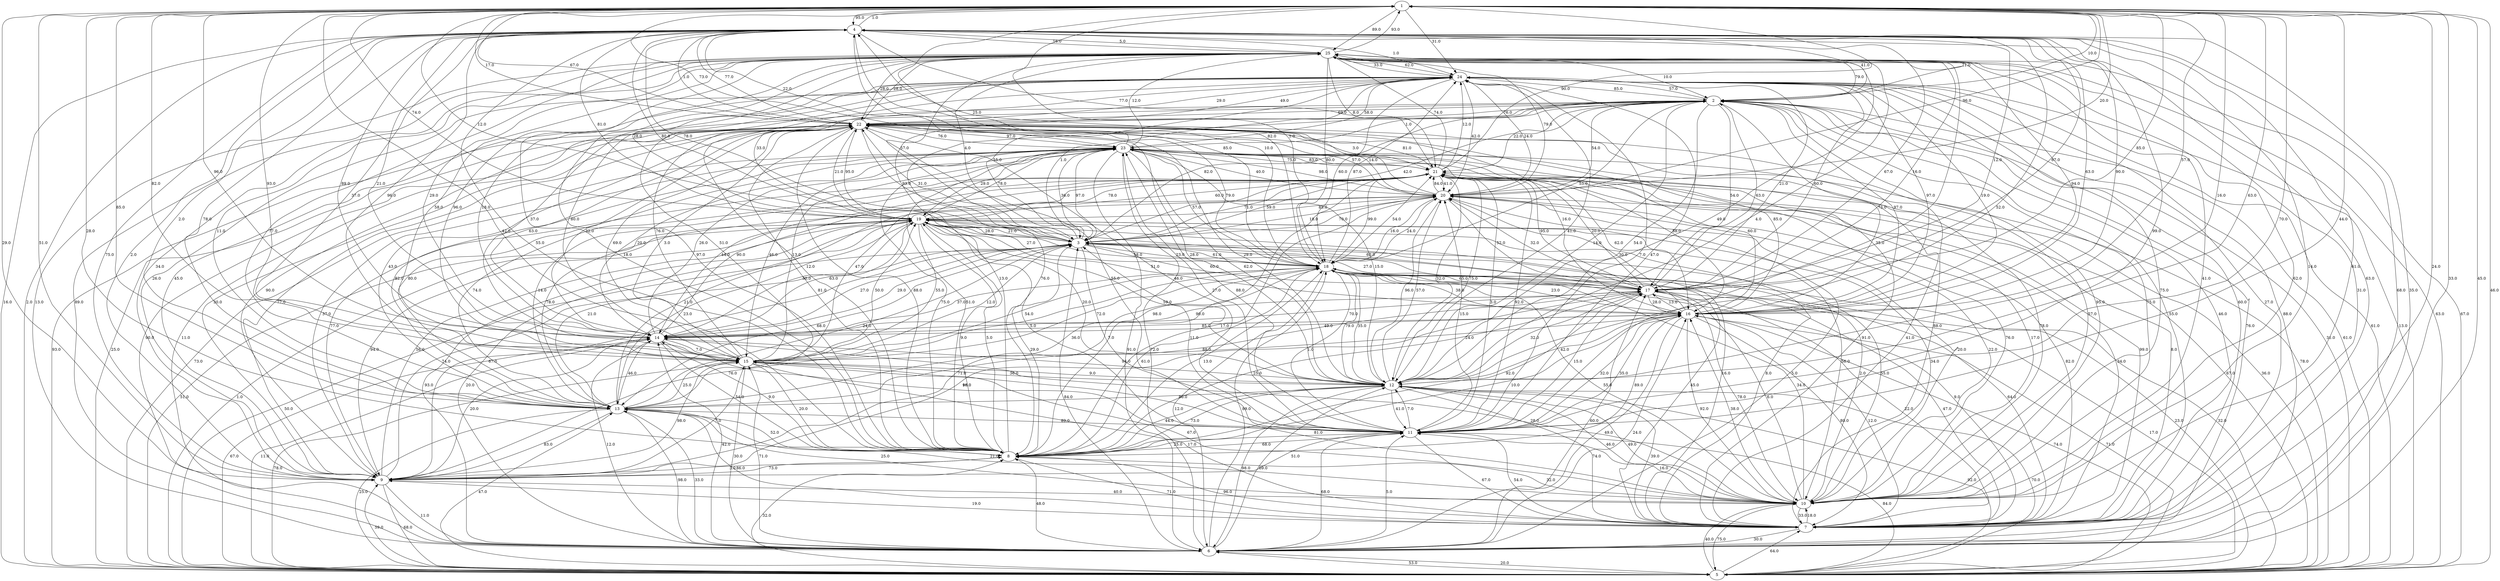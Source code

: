 strict digraph G {
  1 [ label="1" ];
  2 [ label="2" ];
  3 [ label="3" ];
  4 [ label="4" ];
  5 [ label="5" ];
  6 [ label="6" ];
  7 [ label="7" ];
  8 [ label="8" ];
  9 [ label="9" ];
  10 [ label="10" ];
  11 [ label="11" ];
  12 [ label="12" ];
  13 [ label="13" ];
  14 [ label="14" ];
  15 [ label="15" ];
  16 [ label="16" ];
  17 [ label="17" ];
  18 [ label="18" ];
  19 [ label="19" ];
  20 [ label="20" ];
  21 [ label="21" ];
  22 [ label="22" ];
  23 [ label="23" ];
  24 [ label="24" ];
  25 [ label="25" ];
  14 -> 18 [ label="37.0" ];
  25 -> 4 [ label="5.0" ];
  18 -> 6 [ label="12.0" ];
  7 -> 12 [ label="39.0" ];
  6 -> 8 [ label="48.0" ];
  25 -> 16 [ label="94.0" ];
  15 -> 21 [ label="47.0" ];
  2 -> 10 [ label="95.0" ];
  24 -> 7 [ label="60.0" ];
  18 -> 12 [ label="79.0" ];
  24 -> 9 [ label="26.0" ];
  14 -> 16 [ label="49.0" ];
  14 -> 23 [ label="26.0" ];
  9 -> 18 [ label="71.0" ];
  7 -> 18 [ label="64.0" ];
  3 -> 14 [ label="27.0" ];
  3 -> 21 [ label="59.0" ];
  23 -> 7 [ label="91.0" ];
  7 -> 6 [ label="30.0" ];
  10 -> 7 [ label="33.0" ];
  16 -> 23 [ label="60.0" ];
  15 -> 23 [ label="13.0" ];
  19 -> 8 [ label="9.0" ];
  15 -> 2 [ label="76.0" ];
  8 -> 25 [ label="97.0" ];
  5 -> 2 [ label="61.0" ];
  17 -> 12 [ label="32.0" ];
  22 -> 14 [ label="63.0" ];
  7 -> 17 [ label="47.0" ];
  20 -> 21 [ label="84.0" ];
  20 -> 19 [ label="85.0" ];
  14 -> 6 [ label="12.0" ];
  14 -> 1 [ label="96.0" ];
  3 -> 11 [ label="7.0" ];
  3 -> 4 [ label="78.0" ];
  4 -> 25 [ label="16.0" ];
  11 -> 1 [ label="44.0" ];
  18 -> 8 [ label="61.0" ];
  12 -> 10 [ label="46.0" ];
  13 -> 1 [ label="85.0" ];
  1 -> 9 [ label="29.0" ];
  16 -> 7 [ label="80.0" ];
  19 -> 4 [ label="81.0" ];
  12 -> 16 [ label="42.0" ];
  19 -> 21 [ label="60.0" ];
  7 -> 11 [ label="54.0" ];
  4 -> 18 [ label="10.0" ];
  10 -> 5 [ label="75.0" ];
  17 -> 19 [ label="60.0" ];
  12 -> 4 [ label="52.0" ];
  10 -> 21 [ label="17.0" ];
  12 -> 1 [ label="63.0" ];
  18 -> 20 [ label="24.0" ];
  18 -> 4 [ label="85.0" ];
  7 -> 21 [ label="8.0" ];
  2 -> 25 [ label="79.0" ];
  13 -> 9 [ label="83.0" ];
  7 -> 16 [ label="12.0" ];
  22 -> 25 [ label="28.0" ];
  22 -> 10 [ label="57.0" ];
  6 -> 5 [ label="20.0" ];
  1 -> 23 [ label="73.0" ];
  11 -> 21 [ label="92.0" ];
  13 -> 3 [ label="24.0" ];
  18 -> 9 [ label="76.0" ];
  12 -> 5 [ label="92.0" ];
  10 -> 18 [ label="34.0" ];
  9 -> 5 [ label="68.0" ];
  2 -> 22 [ label="69.0" ];
  21 -> 7 [ label="99.0" ];
  25 -> 9 [ label="34.0" ];
  21 -> 16 [ label="62.0" ];
  12 -> 22 [ label="28.0" ];
  4 -> 8 [ label="55.0" ];
  6 -> 1 [ label="45.0" ];
  19 -> 12 [ label="20.0" ];
  20 -> 4 [ label="25.0" ];
  7 -> 19 [ label="16.0" ];
  7 -> 24 [ label="27.0" ];
  25 -> 2 [ label="10.0" ];
  20 -> 3 [ label="18.0" ];
  22 -> 9 [ label="30.0" ];
  1 -> 19 [ label="74.0" ];
  8 -> 18 [ label="13.0" ];
  11 -> 17 [ label="15.0" ];
  16 -> 2 [ label="97.0" ];
  24 -> 3 [ label="55.0" ];
  15 -> 6 [ label="30.0" ];
  19 -> 23 [ label="78.0" ];
  10 -> 3 [ label="2.0" ];
  25 -> 8 [ label="18.0" ];
  9 -> 15 [ label="7.0" ];
  8 -> 22 [ label="88.0" ];
  17 -> 7 [ label="22.0" ];
  11 -> 18 [ label="1.0" ];
  2 -> 21 [ label="22.0" ];
  21 -> 22 [ label="81.0" ];
  20 -> 18 [ label="16.0" ];
  19 -> 18 [ label="27.0" ];
  18 -> 1 [ label="1.0" ];
  20 -> 12 [ label="96.0" ];
  14 -> 22 [ label="32.0" ];
  5 -> 12 [ label="70.0" ];
  14 -> 4 [ label="89.0" ];
  8 -> 17 [ label="92.0" ];
  17 -> 10 [ label="78.0" ];
  8 -> 24 [ label="12.0" ];
  16 -> 17 [ label="13.0" ];
  12 -> 21 [ label="75.0" ];
  23 -> 11 [ label="27.0" ];
  19 -> 6 [ label="93.0" ];
  6 -> 25 [ label="89.0" ];
  1 -> 25 [ label="89.0" ];
  23 -> 19 [ label="29.0" ];
  2 -> 18 [ label="55.0" ];
  16 -> 10 [ label="92.0" ];
  24 -> 13 [ label="51.0" ];
  2 -> 16 [ label="73.0" ];
  3 -> 10 [ label="55.0" ];
  22 -> 18 [ label="79.0" ];
  1 -> 12 [ label="16.0" ];
  13 -> 20 [ label="21.0" ];
  24 -> 5 [ label="61.0" ];
  16 -> 6 [ label="49.0" ];
  5 -> 18 [ label="32.0" ];
  17 -> 24 [ label="60.0" ];
  12 -> 23 [ label="15.0" ];
  5 -> 13 [ label="47.0" ];
  15 -> 10 [ label="67.0" ];
  25 -> 15 [ label="58.0" ];
  15 -> 18 [ label="72.0" ];
  19 -> 24 [ label="33.0" ];
  20 -> 24 [ label="24.0" ];
  21 -> 11 [ label="3.0" ];
  24 -> 16 [ label="97.0" ];
  24 -> 23 [ label="58.0" ];
  15 -> 12 [ label="36.0" ];
  14 -> 19 [ label="63.0" ];
  3 -> 24 [ label="1.0" ];
  3 -> 2 [ label="82.0" ];
  16 -> 24 [ label="19.0" ];
  15 -> 8 [ label="20.0" ];
  25 -> 18 [ label="80.0" ];
  3 -> 22 [ label="31.0" ];
  12 -> 11 [ label="41.0" ];
  22 -> 3 [ label="93.0" ];
  21 -> 25 [ label="74.0" ];
  25 -> 19 [ label="28.0" ];
  10 -> 2 [ label="75.0" ];
  21 -> 3 [ label="71.0" ];
  7 -> 22 [ label="88.0" ];
  15 -> 7 [ label="17.0" ];
  13 -> 23 [ label="80.0" ];
  5 -> 24 [ label="13.0" ];
  6 -> 19 [ label="20.0" ];
  11 -> 3 [ label="11.0" ];
  5 -> 4 [ label="2.0" ];
  15 -> 25 [ label="96.0" ];
  9 -> 8 [ label="73.0" ];
  1 -> 15 [ label="82.0" ];
  22 -> 11 [ label="55.0" ];
  12 -> 15 [ label="9.0" ];
  21 -> 18 [ label="99.0" ];
  23 -> 16 [ label="88.0" ];
  19 -> 17 [ label="58.0" ];
  4 -> 1 [ label="1.0" ];
  23 -> 8 [ label="75.0" ];
  6 -> 17 [ label="60.0" ];
  4 -> 6 [ label="35.0" ];
  18 -> 21 [ label="54.0" ];
  13 -> 7 [ label="86.0" ];
  18 -> 5 [ label="23.0" ];
  23 -> 20 [ label="40.0" ];
  20 -> 25 [ label="79.0" ];
  19 -> 22 [ label="95.0" ];
  21 -> 10 [ label="76.0" ];
  10 -> 20 [ label="22.0" ];
  12 -> 7 [ label="74.0" ];
  18 -> 3 [ label="61.0" ];
  23 -> 15 [ label="46.0" ];
  9 -> 3 [ label="74.0" ];
  4 -> 10 [ label="61.0" ];
  18 -> 16 [ label="23.0" ];
  13 -> 10 [ label="21.0" ];
  5 -> 15 [ label="78.0" ];
  12 -> 6 [ label="98.0" ];
  8 -> 3 [ label="29.0" ];
  12 -> 8 [ label="44.0" ];
  8 -> 9 [ label="3.0" ];
  22 -> 12 [ label="29.0" ];
  19 -> 11 [ label="5.0" ];
  24 -> 14 [ label="18.0" ];
  24 -> 15 [ label="80.0" ];
  13 -> 5 [ label="25.0" ];
  24 -> 17 [ label="21.0" ];
  23 -> 2 [ label="1.0" ];
  23 -> 6 [ label="91.0" ];
  11 -> 5 [ label="84.0" ];
  16 -> 14 [ label="85.0" ];
  16 -> 20 [ label="30.0" ];
  21 -> 1 [ label="90.0" ];
  11 -> 7 [ label="67.0" ];
  21 -> 13 [ label="74.0" ];
  4 -> 3 [ label="80.0" ];
  3 -> 17 [ label="60.0" ];
  10 -> 14 [ label="28.0" ];
  20 -> 17 [ label="52.0" ];
  4 -> 21 [ label="77.0" ];
  22 -> 2 [ label="76.0" ];
  3 -> 18 [ label="23.0" ];
  23 -> 21 [ label="75.0" ];
  1 -> 20 [ label="96.0" ];
  8 -> 19 [ label="5.0" ];
  9 -> 4 [ label="2.0" ];
  16 -> 5 [ label="74.0" ];
  8 -> 1 [ label="42.0" ];
  2 -> 1 [ label="10.0" ];
  21 -> 14 [ label="44.0" ];
  1 -> 8 [ label="28.0" ];
  4 -> 2 [ label="41.0" ];
  16 -> 22 [ label="85.0" ];
  5 -> 22 [ label="25.0" ];
  19 -> 14 [ label="30.0" ];
  1 -> 16 [ label="57.0" ];
  22 -> 19 [ label="21.0" ];
  3 -> 7 [ label="45.0" ];
  23 -> 10 [ label="78.0" ];
  12 -> 19 [ label="59.0" ];
  20 -> 22 [ label="14.0" ];
  5 -> 7 [ label="64.0" ];
  7 -> 4 [ label="63.0" ];
  1 -> 18 [ label="82.0" ];
  11 -> 12 [ label="7.0" ];
  13 -> 21 [ label="14.0" ];
  23 -> 4 [ label="22.0" ];
  5 -> 25 [ label="67.0" ];
  10 -> 11 [ label="16.0" ];
  5 -> 21 [ label="36.0" ];
  15 -> 19 [ label="50.0" ];
  6 -> 12 [ label="69.0" ];
  21 -> 17 [ label="95.0" ];
  22 -> 16 [ label="16.0" ];
  17 -> 4 [ label="67.0" ];
  15 -> 4 [ label="96.0" ];
  23 -> 3 [ label="36.0" ];
  8 -> 11 [ label="68.0" ];
  4 -> 24 [ label="1.0" ];
  20 -> 10 [ label="20.0" ];
  22 -> 13 [ label="43.0" ];
  9 -> 14 [ label="20.0" ];
  1 -> 7 [ label="24.0" ];
  19 -> 9 [ label="94.0" ];
  10 -> 15 [ label="81.0" ];
  3 -> 9 [ label="67.0" ];
  7 -> 23 [ label="41.0" ];
  23 -> 9 [ label="37.0" ];
  15 -> 9 [ label="98.0" ];
  9 -> 1 [ label="51.0" ];
  21 -> 23 [ label="83.0" ];
  19 -> 15 [ label="55.0" ];
  24 -> 20 [ label="42.0" ];
  12 -> 13 [ label="86.0" ];
  20 -> 13 [ label="78.0" ];
  22 -> 20 [ label="57.0" ];
  2 -> 7 [ label="46.0" ];
  16 -> 11 [ label="32.0" ];
  3 -> 19 [ label="21.0" ];
  17 -> 14 [ label="90.0" ];
  7 -> 8 [ label="96.0" ];
  11 -> 4 [ label="99.0" ];
  6 -> 3 [ label="84.0" ];
  21 -> 20 [ label="41.0" ];
  9 -> 11 [ label="51.0" ];
  10 -> 19 [ label="34.0" ];
  15 -> 16 [ label="24.0" ];
  18 -> 15 [ label="54.0" ];
  3 -> 23 [ label="97.0" ];
  14 -> 21 [ label="90.0" ];
  17 -> 25 [ label="16.0" ];
  9 -> 17 [ label="98.0" ];
  5 -> 9 [ label="59.0" ];
  12 -> 2 [ label="14.0" ];
  13 -> 11 [ label="89.0" ];
  24 -> 25 [ label="62.0" ];
  19 -> 3 [ label="28.0" ];
  5 -> 6 [ label="53.0" ];
  18 -> 10 [ label="55.0" ];
  13 -> 17 [ label="88.0" ];
  14 -> 15 [ label="7.0" ];
  7 -> 10 [ label="18.0" ];
  22 -> 15 [ label="69.0" ];
  8 -> 20 [ label="17.0" ];
  11 -> 16 [ label="35.0" ];
  23 -> 22 [ label="76.0" ];
  14 -> 3 [ label="29.0" ];
  23 -> 25 [ label="12.0" ];
  6 -> 14 [ label="42.0" ];
  8 -> 23 [ label="51.0" ];
  6 -> 24 [ label="88.0" ];
  21 -> 12 [ label="32.0" ];
  14 -> 11 [ label="16.0" ];
  15 -> 24 [ label="37.0" ];
  18 -> 7 [ label="9.0" ];
  5 -> 19 [ label="1.0" ];
  20 -> 7 [ label="82.0" ];
  25 -> 5 [ label="63.0" ];
  1 -> 5 [ label="46.0" ];
  1 -> 4 [ label="95.0" ];
  25 -> 22 [ label="28.0" ];
  25 -> 21 [ label="8.0" ];
  3 -> 25 [ label="4.0" ];
  6 -> 22 [ label="11.0" ];
  23 -> 18 [ label="57.0" ];
  25 -> 7 [ label="31.0" ];
  1 -> 22 [ label="67.0" ];
  3 -> 1 [ label="12.0" ];
  19 -> 5 [ label="51.0" ];
  10 -> 16 [ label="38.0" ];
  17 -> 21 [ label="20.0" ];
  8 -> 16 [ label="89.0" ];
  12 -> 14 [ label="94.0" ];
  14 -> 25 [ label="29.0" ];
  12 -> 18 [ label="35.0" ];
  9 -> 22 [ label="77.0" ];
  9 -> 19 [ label="56.0" ];
  15 -> 1 [ label="93.0" ];
  25 -> 24 [ label="33.0" ];
  22 -> 6 [ label="90.0" ];
  23 -> 5 [ label="73.0" ];
  20 -> 1 [ label="20.0" ];
  4 -> 15 [ label="37.0" ];
  2 -> 3 [ label="42.0" ];
  11 -> 20 [ label="15.0" ];
  11 -> 6 [ label="68.0" ];
  18 -> 24 [ label="87.0" ];
  22 -> 23 [ label="97.0" ];
  22 -> 1 [ label="17.0" ];
  6 -> 23 [ label="72.0" ];
  10 -> 8 [ label="32.0" ];
  13 -> 15 [ label="25.0" ];
  13 -> 8 [ label="52.0" ];
  4 -> 5 [ label="16.0" ];
  21 -> 24 [ label="12.0" ];
  24 -> 12 [ label="41.0" ];
  10 -> 4 [ label="14.0" ];
  23 -> 12 [ label="62.0" ];
  1 -> 24 [ label="31.0" ];
  13 -> 14 [ label="46.0" ];
  6 -> 4 [ label="68.0" ];
  4 -> 14 [ label="21.0" ];
  3 -> 5 [ label="50.0" ];
  9 -> 6 [ label="11.0" ];
  10 -> 25 [ label="62.0" ];
  17 -> 20 [ label="32.0" ];
  25 -> 17 [ label="67.0" ];
  13 -> 6 [ label="98.0" ];
  3 -> 13 [ label="68.0" ];
  21 -> 8 [ label="98.0" ];
  14 -> 17 [ label="70.0" ];
  6 -> 13 [ label="33.0" ];
  12 -> 20 [ label="57.0" ];
  6 -> 16 [ label="24.0" ];
  7 -> 2 [ label="55.0" ];
  2 -> 9 [ label="90.0" ];
  6 -> 15 [ label="71.0" ];
  13 -> 19 [ label="21.0" ];
  13 -> 25 [ label="77.0" ];
  2 -> 4 [ label="21.0" ];
  1 -> 17 [ label="85.0" ];
  5 -> 8 [ label="32.0" ];
  8 -> 14 [ label="9.0" ];
  22 -> 4 [ label="77.0" ];
  16 -> 4 [ label="90.0" ];
  1 -> 6 [ label="33.0" ];
  2 -> 24 [ label="57.0" ];
  22 -> 8 [ label="81.0" ];
  19 -> 16 [ label="51.0" ];
  4 -> 9 [ label="75.0" ];
  6 -> 11 [ label="5.0" ];
  17 -> 3 [ label="27.0" ];
  7 -> 9 [ label="19.0" ];
  2 -> 20 [ label="54.0" ];
  24 -> 2 [ label="85.0" ];
  11 -> 24 [ label="7.0" ];
  10 -> 17 [ label="6.0" ];
  19 -> 10 [ label="56.0" ];
  4 -> 13 [ label="2.0" ];
  2 -> 17 [ label="54.0" ];
  4 -> 22 [ label="1.0" ];
  5 -> 23 [ label="78.0" ];
  19 -> 7 [ label="8.0" ];
  13 -> 4 [ label="78.0" ];
  25 -> 11 [ label="35.0" ];
  2 -> 8 [ label="76.0" ];
  25 -> 6 [ label="13.0" ];
  16 -> 18 [ label="38.0" ];
  25 -> 3 [ label="57.0" ];
  13 -> 18 [ label="36.0" ];
  3 -> 20 [ label="70.0" ];
  18 -> 17 [ label="65.0" ];
  23 -> 14 [ label="20.0" ];
  16 -> 8 [ label="10.0" ];
  10 -> 12 [ label="49.0" ];
  25 -> 13 [ label="11.0" ];
  25 -> 1 [ label="93.0" ];
  22 -> 24 [ label="49.0" ];
  17 -> 16 [ label="28.0" ];
  4 -> 16 [ label="63.0" ];
  11 -> 23 [ label="88.0" ];
  24 -> 11 [ label="47.0" ];
  2 -> 5 [ label="31.0" ];
  17 -> 5 [ label="17.0" ];
  5 -> 16 [ label="71.0" ];
  24 -> 18 [ label="60.0" ];
  17 -> 2 [ label="63.0" ];
  20 -> 23 [ label="98.0" ];
  22 -> 21 [ label="3.0" ];
  25 -> 10 [ label="41.0" ];
  8 -> 12 [ label="73.0" ];
  15 -> 3 [ label="12.0" ];
  21 -> 5 [ label="67.0" ];
  5 -> 10 [ label="40.0" ];
  14 -> 5 [ label="67.0" ];
  12 -> 25 [ label="4.0" ];
  15 -> 22 [ label="3.0" ];
  2 -> 12 [ label="54.0" ];
  10 -> 24 [ label="75.0" ];
  8 -> 2 [ label="13.0" ];
  11 -> 8 [ label="25.0" ];
  10 -> 13 [ label="25.0" ];
  22 -> 5 [ label="93.0" ];
  9 -> 10 [ label="40.0" ];
  17 -> 8 [ label="25.0" ];
  19 -> 13 [ label="23.0" ];
  8 -> 7 [ label="71.0" ];
  9 -> 21 [ label="77.0" ];
  5 -> 14 [ label="11.0" ];
  7 -> 20 [ label="34.0" ];
  11 -> 22 [ label="46.0" ];
  20 -> 6 [ label="5.0" ];
  1 -> 11 [ label="70.0" ];
  23 -> 13 [ label="82.0" ];
  25 -> 12 [ label="49.0" ];
  21 -> 19 [ label="78.0" ];
  9 -> 24 [ label="45.0" ];
  4 -> 17 [ label="12.0" ];
  14 -> 8 [ label="54.0" ];
  6 -> 2 [ label="76.0" ];
  6 -> 18 [ label="89.0" ];
  24 -> 22 [ label="29.0" ];
}
